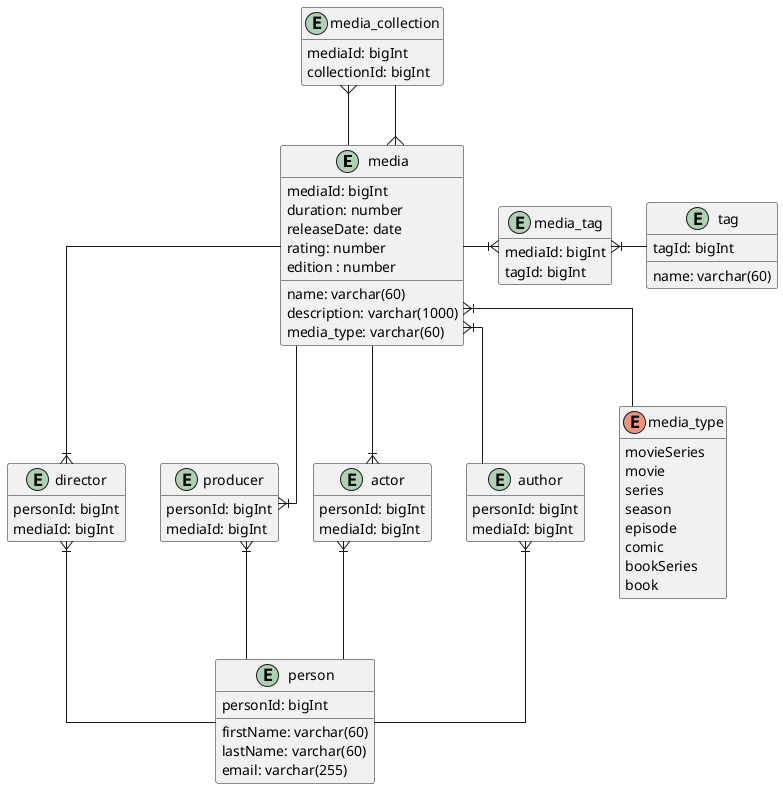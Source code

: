 @startuml

top to bottom direction
skinparam linetype ortho
hide empty members

entity media {
    name: varchar(60)
    description: varchar(1000)
    mediaId: bigInt
    duration: number
    media_type: varchar(60)
    releaseDate: date
    rating: number
    edition : number
}

entity media_collection {
    mediaId: bigInt
    collectionId: bigInt
}

enum media_type {
    movieSeries
    movie
    series
    season
    episode
    comic
    bookSeries
    book
}

entity author {
    personId: bigInt
    mediaId: bigInt

}

entity tag {
    name: varchar(60)
    tagId: bigInt
}

entity media_tag {
    mediaId: bigInt
    tagId: bigInt
}

entity director {
    personId: bigInt
    mediaId: bigInt
}

entity actor {
    personId: bigInt
    mediaId: bigInt
}

entity producer {
    personId: bigInt
    mediaId: bigInt
}

entity person {
    firstName: varchar(60)
    lastName: varchar(60)
    email: varchar(255)
    personId: bigInt
}


author -up-|{ media
person -up-|{ author
person -up-|{ actor
media -down-|{ actor
person -up-|{ producer
media -down-|{ producer
person -up-|{ director
media -down-|{ director

tag -left-|{ media_tag
media -right-|{ media_tag

media_type -up-|{ media
media -up-{ media_collection
media }-down- media_collection

@enduml
